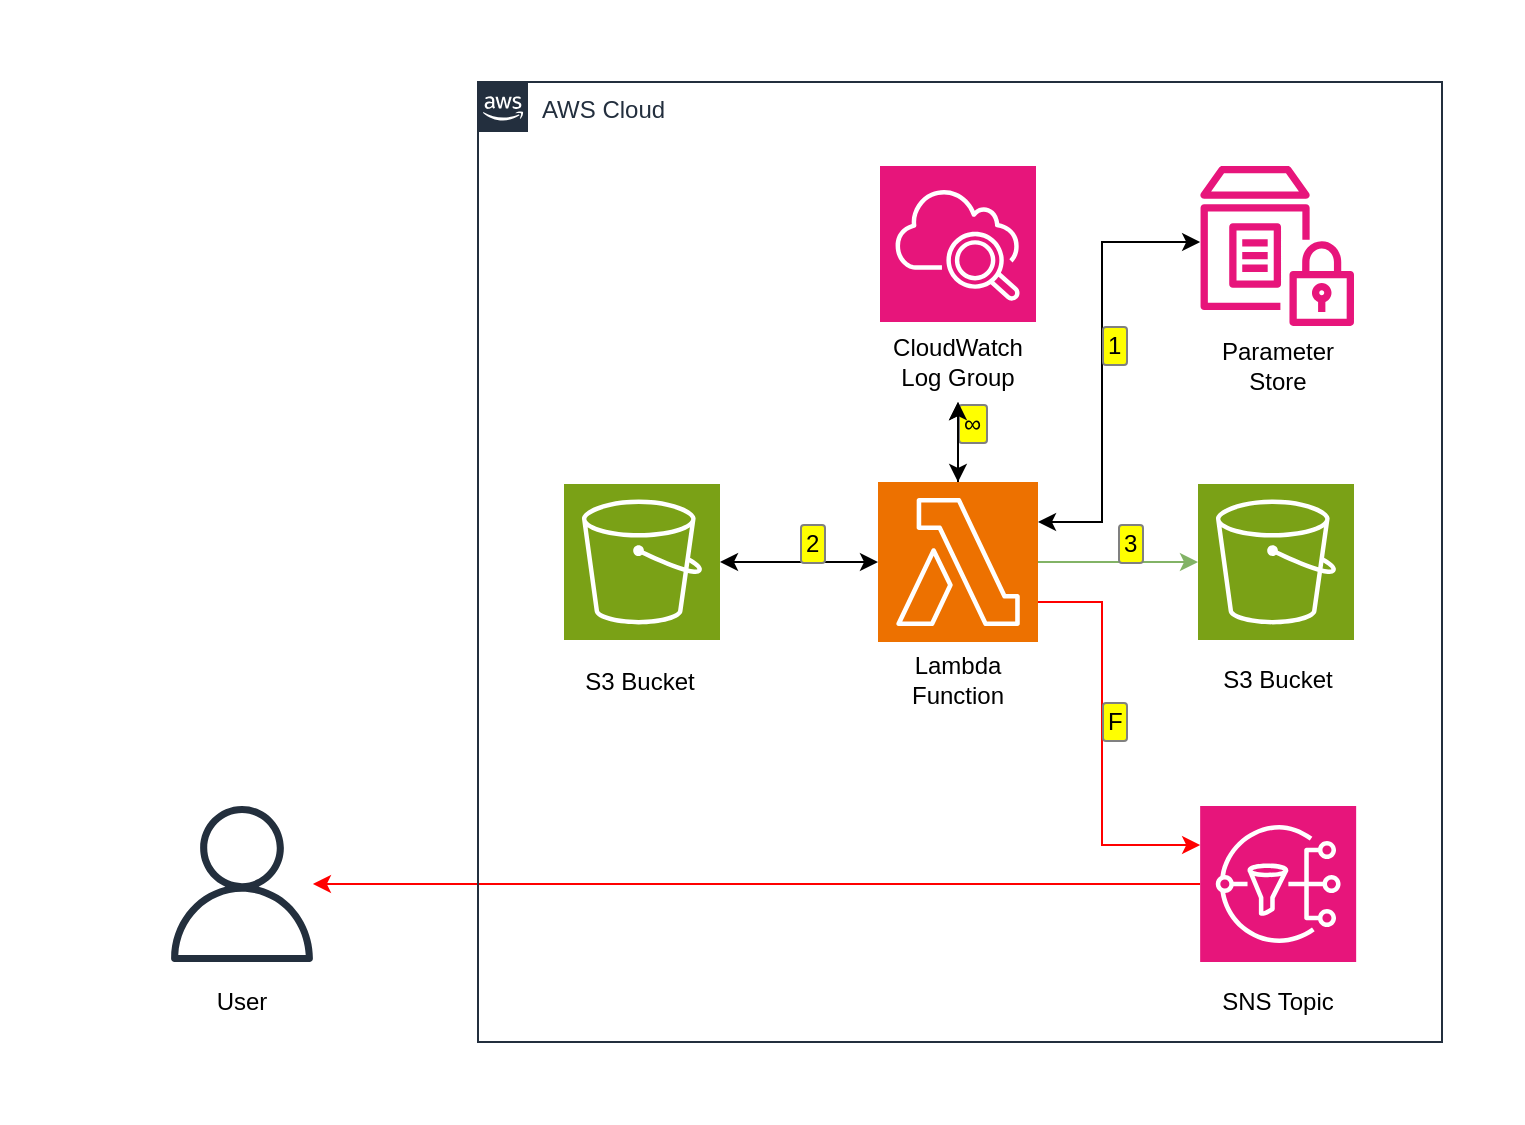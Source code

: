 <mxfile version="23.1.4" type="github">
  <diagram name="Page-1" id="rQa93cO6n8hdiMp5DZqM">
    <mxGraphModel dx="1434" dy="738" grid="1" gridSize="10" guides="1" tooltips="1" connect="1" arrows="1" fold="1" page="1" pageScale="1" pageWidth="827" pageHeight="1169" math="0" shadow="0">
      <root>
        <mxCell id="0" />
        <mxCell id="1" parent="0" />
        <mxCell id="rg9jomImTCPaBaOwgLlo-135" value="" style="rounded=0;whiteSpace=wrap;html=1;dashed=1;fillColor=none;strokeColor=#FFFFFF;" vertex="1" parent="1">
          <mxGeometry y="40" width="760" height="560" as="geometry" />
        </mxCell>
        <mxCell id="rg9jomImTCPaBaOwgLlo-138" value="" style="edgeStyle=orthogonalEdgeStyle;rounded=0;orthogonalLoop=1;jettySize=auto;html=1;startArrow=classic;startFill=1;enumerate=1;enumerateValue=%E2%88%9E;" edge="1" parent="1" source="rg9jomImTCPaBaOwgLlo-140" target="rg9jomImTCPaBaOwgLlo-159">
          <mxGeometry relative="1" as="geometry" />
        </mxCell>
        <mxCell id="rg9jomImTCPaBaOwgLlo-139" value="" style="edgeStyle=orthogonalEdgeStyle;rounded=0;orthogonalLoop=1;jettySize=auto;html=1;" edge="1" parent="1" source="rg9jomImTCPaBaOwgLlo-140" target="rg9jomImTCPaBaOwgLlo-159">
          <mxGeometry relative="1" as="geometry" />
        </mxCell>
        <mxCell id="rg9jomImTCPaBaOwgLlo-163" value="" style="edgeStyle=orthogonalEdgeStyle;rounded=0;orthogonalLoop=1;jettySize=auto;html=1;startArrow=classic;startFill=1;enumerate=1;enumerateValue=2;" edge="1" parent="1" source="rg9jomImTCPaBaOwgLlo-140" target="rg9jomImTCPaBaOwgLlo-162">
          <mxGeometry relative="1" as="geometry" />
        </mxCell>
        <mxCell id="rg9jomImTCPaBaOwgLlo-140" value="" style="sketch=0;points=[[0,0,0],[0.25,0,0],[0.5,0,0],[0.75,0,0],[1,0,0],[0,1,0],[0.25,1,0],[0.5,1,0],[0.75,1,0],[1,1,0],[0,0.25,0],[0,0.5,0],[0,0.75,0],[1,0.25,0],[1,0.5,0],[1,0.75,0]];outlineConnect=0;fontColor=#232F3E;fillColor=#ED7100;strokeColor=#ffffff;dashed=0;verticalLabelPosition=bottom;verticalAlign=top;align=center;html=1;fontSize=12;fontStyle=0;aspect=fixed;shape=mxgraph.aws4.resourceIcon;resIcon=mxgraph.aws4.lambda;comic=0;jiggle=0;" vertex="1" parent="1">
          <mxGeometry x="438" y="280" width="80" height="80" as="geometry" />
        </mxCell>
        <mxCell id="rg9jomImTCPaBaOwgLlo-141" value="" style="sketch=0;outlineConnect=0;fontColor=#232F3E;gradientColor=none;fillColor=#E7157B;strokeColor=none;dashed=0;verticalLabelPosition=bottom;verticalAlign=top;align=center;html=1;fontSize=12;fontStyle=0;aspect=fixed;pointerEvents=1;shape=mxgraph.aws4.parameter_store;" vertex="1" parent="1">
          <mxGeometry x="599.08" y="122" width="76.92" height="80" as="geometry" />
        </mxCell>
        <mxCell id="rg9jomImTCPaBaOwgLlo-143" value="" style="sketch=0;points=[[0,0,0],[0.25,0,0],[0.5,0,0],[0.75,0,0],[1,0,0],[0,1,0],[0.25,1,0],[0.5,1,0],[0.75,1,0],[1,1,0],[0,0.25,0],[0,0.5,0],[0,0.75,0],[1,0.25,0],[1,0.5,0],[1,0.75,0]];points=[[0,0,0],[0.25,0,0],[0.5,0,0],[0.75,0,0],[1,0,0],[0,1,0],[0.25,1,0],[0.5,1,0],[0.75,1,0],[1,1,0],[0,0.25,0],[0,0.5,0],[0,0.75,0],[1,0.25,0],[1,0.5,0],[1,0.75,0]];outlineConnect=0;fontColor=#232F3E;fillColor=#E7157B;strokeColor=#ffffff;dashed=0;verticalLabelPosition=bottom;verticalAlign=top;align=center;html=1;fontSize=12;fontStyle=0;aspect=fixed;shape=mxgraph.aws4.resourceIcon;resIcon=mxgraph.aws4.cloudwatch_2;" vertex="1" parent="1">
          <mxGeometry x="439" y="122" width="78" height="78" as="geometry" />
        </mxCell>
        <mxCell id="rg9jomImTCPaBaOwgLlo-144" value="" style="edgeStyle=orthogonalEdgeStyle;rounded=0;orthogonalLoop=1;jettySize=auto;html=1;startArrow=classic;startFill=1;endArrow=none;endFill=0;enumerate=1;enumerateValue=3;fillColor=#d5e8d4;strokeColor=#82b366;" edge="1" parent="1" source="rg9jomImTCPaBaOwgLlo-145" target="rg9jomImTCPaBaOwgLlo-140">
          <mxGeometry relative="1" as="geometry" />
        </mxCell>
        <mxCell id="rg9jomImTCPaBaOwgLlo-145" value="" style="sketch=0;points=[[0,0,0],[0.25,0,0],[0.5,0,0],[0.75,0,0],[1,0,0],[0,1,0],[0.25,1,0],[0.5,1,0],[0.75,1,0],[1,1,0],[0,0.25,0],[0,0.5,0],[0,0.75,0],[1,0.25,0],[1,0.5,0],[1,0.75,0]];outlineConnect=0;fontColor=#232F3E;fillColor=#7AA116;strokeColor=#ffffff;dashed=0;verticalLabelPosition=bottom;verticalAlign=top;align=center;html=1;fontSize=12;fontStyle=0;aspect=fixed;shape=mxgraph.aws4.resourceIcon;resIcon=mxgraph.aws4.s3;" vertex="1" parent="1">
          <mxGeometry x="598" y="281" width="78" height="78" as="geometry" />
        </mxCell>
        <mxCell id="rg9jomImTCPaBaOwgLlo-146" style="edgeStyle=orthogonalEdgeStyle;rounded=0;orthogonalLoop=1;jettySize=auto;html=1;fillColor=#f8cecc;strokeColor=#ff0000;" edge="1" parent="1" source="rg9jomImTCPaBaOwgLlo-147" target="rg9jomImTCPaBaOwgLlo-148">
          <mxGeometry relative="1" as="geometry" />
        </mxCell>
        <mxCell id="rg9jomImTCPaBaOwgLlo-147" value="" style="sketch=0;points=[[0,0,0],[0.25,0,0],[0.5,0,0],[0.75,0,0],[1,0,0],[0,1,0],[0.25,1,0],[0.5,1,0],[0.75,1,0],[1,1,0],[0,0.25,0],[0,0.5,0],[0,0.75,0],[1,0.25,0],[1,0.5,0],[1,0.75,0]];outlineConnect=0;fontColor=#232F3E;fillColor=#E7157B;strokeColor=#ffffff;dashed=0;verticalLabelPosition=bottom;verticalAlign=top;align=center;html=1;fontSize=12;fontStyle=0;aspect=fixed;shape=mxgraph.aws4.resourceIcon;resIcon=mxgraph.aws4.sns;" vertex="1" parent="1">
          <mxGeometry x="599.08" y="442" width="78" height="78" as="geometry" />
        </mxCell>
        <mxCell id="rg9jomImTCPaBaOwgLlo-148" value="" style="sketch=0;outlineConnect=0;fontColor=#232F3E;gradientColor=none;fillColor=#232F3D;strokeColor=none;dashed=0;verticalLabelPosition=bottom;verticalAlign=top;align=center;html=1;fontSize=12;fontStyle=0;aspect=fixed;pointerEvents=1;shape=mxgraph.aws4.user;" vertex="1" parent="1">
          <mxGeometry x="81" y="442" width="78" height="78" as="geometry" />
        </mxCell>
        <mxCell id="rg9jomImTCPaBaOwgLlo-149" style="edgeStyle=orthogonalEdgeStyle;rounded=0;orthogonalLoop=1;jettySize=auto;html=1;entryX=1;entryY=0.25;entryDx=0;entryDy=0;entryPerimeter=0;startArrow=classic;startFill=1;enumerate=1;" edge="1" parent="1" source="rg9jomImTCPaBaOwgLlo-141" target="rg9jomImTCPaBaOwgLlo-140">
          <mxGeometry relative="1" as="geometry">
            <Array as="points">
              <mxPoint x="550" y="160" />
              <mxPoint x="550" y="300" />
            </Array>
          </mxGeometry>
        </mxCell>
        <mxCell id="rg9jomImTCPaBaOwgLlo-150" style="edgeStyle=orthogonalEdgeStyle;rounded=0;orthogonalLoop=1;jettySize=auto;html=1;exitX=0;exitY=0.25;exitDx=0;exitDy=0;exitPerimeter=0;entryX=1;entryY=0.75;entryDx=0;entryDy=0;entryPerimeter=0;endArrow=none;endFill=0;startArrow=classic;startFill=1;fillColor=#f8cecc;strokeColor=#FF0000;enumerate=1;enumerateValue=F;" edge="1" parent="1" source="rg9jomImTCPaBaOwgLlo-147" target="rg9jomImTCPaBaOwgLlo-140">
          <mxGeometry relative="1" as="geometry">
            <Array as="points">
              <mxPoint x="550" y="462" />
              <mxPoint x="550" y="340" />
            </Array>
          </mxGeometry>
        </mxCell>
        <mxCell id="rg9jomImTCPaBaOwgLlo-154" value="AWS Cloud" style="points=[[0,0],[0.25,0],[0.5,0],[0.75,0],[1,0],[1,0.25],[1,0.5],[1,0.75],[1,1],[0.75,1],[0.5,1],[0.25,1],[0,1],[0,0.75],[0,0.5],[0,0.25]];outlineConnect=0;gradientColor=none;html=1;whiteSpace=wrap;fontSize=12;fontStyle=0;container=1;pointerEvents=0;collapsible=0;recursiveResize=0;shape=mxgraph.aws4.group;grIcon=mxgraph.aws4.group_aws_cloud_alt;strokeColor=#232F3E;fillColor=none;verticalAlign=top;align=left;spacingLeft=30;fontColor=#232F3E;dashed=0;" vertex="1" parent="1">
          <mxGeometry x="238" y="80" width="482" height="480" as="geometry" />
        </mxCell>
        <mxCell id="rg9jomImTCPaBaOwgLlo-155" value="Lambda Function" style="text;html=1;strokeColor=none;fillColor=none;align=center;verticalAlign=middle;whiteSpace=wrap;rounded=0;" vertex="1" parent="rg9jomImTCPaBaOwgLlo-154">
          <mxGeometry x="201" y="279" width="78" height="40" as="geometry" />
        </mxCell>
        <mxCell id="rg9jomImTCPaBaOwgLlo-156" value="Parameter Store" style="text;html=1;strokeColor=none;fillColor=none;align=center;verticalAlign=middle;whiteSpace=wrap;rounded=0;" vertex="1" parent="rg9jomImTCPaBaOwgLlo-154">
          <mxGeometry x="361.08" y="122" width="78" height="40" as="geometry" />
        </mxCell>
        <mxCell id="rg9jomImTCPaBaOwgLlo-157" value="S3 Bucket" style="text;html=1;strokeColor=none;fillColor=none;align=center;verticalAlign=middle;whiteSpace=wrap;rounded=0;" vertex="1" parent="rg9jomImTCPaBaOwgLlo-154">
          <mxGeometry x="361.08" y="279" width="78" height="40" as="geometry" />
        </mxCell>
        <mxCell id="rg9jomImTCPaBaOwgLlo-158" value="SNS Topic" style="text;html=1;strokeColor=none;fillColor=none;align=center;verticalAlign=middle;whiteSpace=wrap;rounded=0;" vertex="1" parent="rg9jomImTCPaBaOwgLlo-154">
          <mxGeometry x="361.08" y="440" width="78" height="40" as="geometry" />
        </mxCell>
        <mxCell id="rg9jomImTCPaBaOwgLlo-159" value="CloudWatch Log Group" style="text;html=1;strokeColor=none;fillColor=none;align=center;verticalAlign=middle;whiteSpace=wrap;rounded=0;" vertex="1" parent="rg9jomImTCPaBaOwgLlo-154">
          <mxGeometry x="201" y="120" width="78" height="40" as="geometry" />
        </mxCell>
        <mxCell id="rg9jomImTCPaBaOwgLlo-160" value="S3 Bucket" style="text;html=1;strokeColor=none;fillColor=none;align=center;verticalAlign=middle;whiteSpace=wrap;rounded=0;" vertex="1" parent="rg9jomImTCPaBaOwgLlo-154">
          <mxGeometry x="42" y="280" width="78" height="40" as="geometry" />
        </mxCell>
        <mxCell id="rg9jomImTCPaBaOwgLlo-161" value="User" style="text;html=1;strokeColor=none;fillColor=none;align=center;verticalAlign=middle;whiteSpace=wrap;rounded=0;" vertex="1" parent="1">
          <mxGeometry x="81" y="520" width="78" height="40" as="geometry" />
        </mxCell>
        <mxCell id="rg9jomImTCPaBaOwgLlo-162" value="" style="sketch=0;points=[[0,0,0],[0.25,0,0],[0.5,0,0],[0.75,0,0],[1,0,0],[0,1,0],[0.25,1,0],[0.5,1,0],[0.75,1,0],[1,1,0],[0,0.25,0],[0,0.5,0],[0,0.75,0],[1,0.25,0],[1,0.5,0],[1,0.75,0]];outlineConnect=0;fontColor=#232F3E;fillColor=#7AA116;strokeColor=#ffffff;dashed=0;verticalLabelPosition=bottom;verticalAlign=top;align=center;html=1;fontSize=12;fontStyle=0;aspect=fixed;shape=mxgraph.aws4.resourceIcon;resIcon=mxgraph.aws4.s3;" vertex="1" parent="1">
          <mxGeometry x="281" y="281" width="78" height="78" as="geometry" />
        </mxCell>
      </root>
    </mxGraphModel>
  </diagram>
</mxfile>
